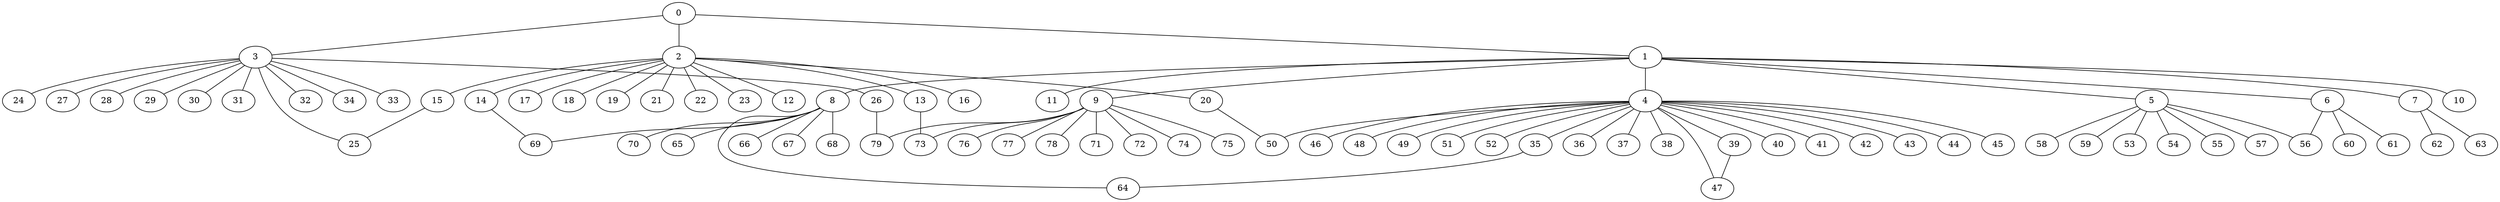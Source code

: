 
graph graphname {
    0 -- 1
0 -- 2
0 -- 3
1 -- 4
1 -- 5
1 -- 6
1 -- 7
1 -- 8
1 -- 9
1 -- 10
1 -- 11
2 -- 12
2 -- 13
2 -- 14
2 -- 15
2 -- 16
2 -- 17
2 -- 18
2 -- 19
2 -- 20
2 -- 21
2 -- 22
2 -- 23
3 -- 32
3 -- 34
3 -- 33
3 -- 24
3 -- 25
3 -- 26
3 -- 27
3 -- 28
3 -- 29
3 -- 30
3 -- 31
4 -- 35
4 -- 36
4 -- 37
4 -- 38
4 -- 39
4 -- 40
4 -- 41
4 -- 42
4 -- 43
4 -- 44
4 -- 45
4 -- 46
4 -- 47
4 -- 48
4 -- 49
4 -- 50
4 -- 51
4 -- 52
5 -- 53
5 -- 54
5 -- 55
5 -- 56
5 -- 57
5 -- 58
5 -- 59
6 -- 60
6 -- 61
6 -- 56
7 -- 62
7 -- 63
8 -- 64
8 -- 66
8 -- 67
8 -- 68
8 -- 69
8 -- 70
8 -- 65
9 -- 71
9 -- 72
9 -- 73
9 -- 74
9 -- 75
9 -- 76
9 -- 77
9 -- 78
9 -- 79
13 -- 73
14 -- 69
15 -- 25
20 -- 50
26 -- 79
35 -- 64
39 -- 47

}
